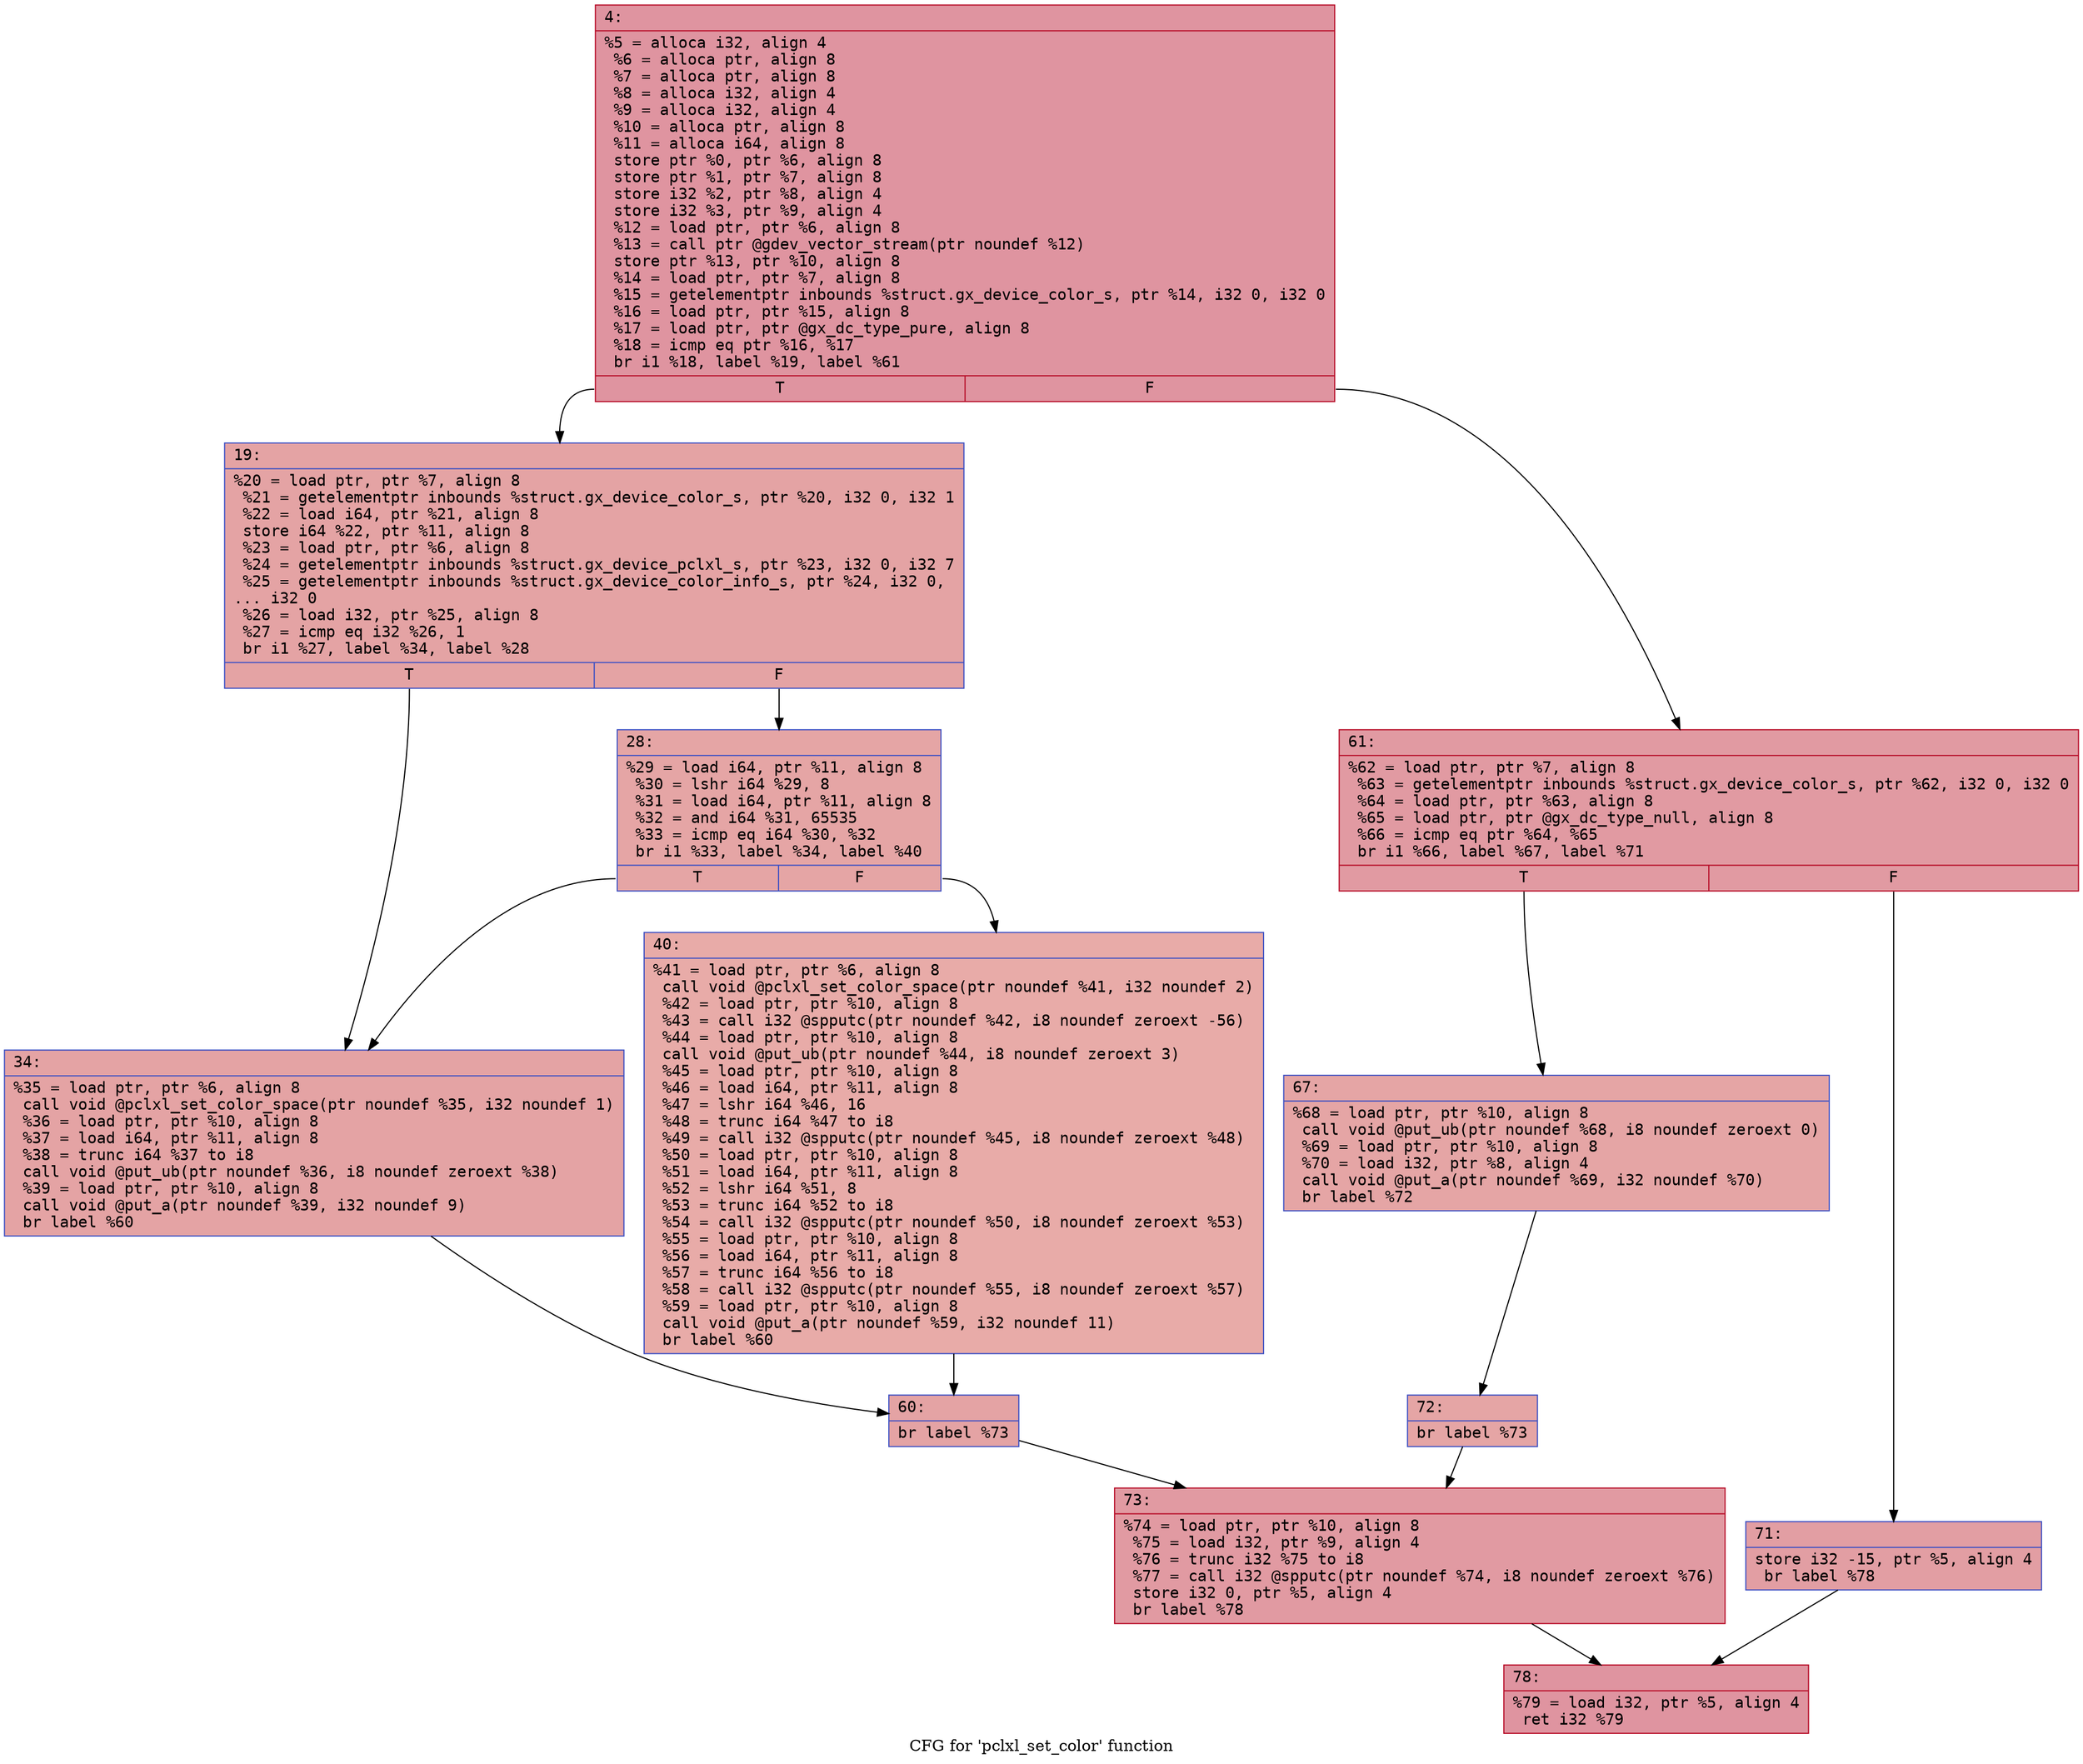 digraph "CFG for 'pclxl_set_color' function" {
	label="CFG for 'pclxl_set_color' function";

	Node0x600003ba22b0 [shape=record,color="#b70d28ff", style=filled, fillcolor="#b70d2870" fontname="Courier",label="{4:\l|  %5 = alloca i32, align 4\l  %6 = alloca ptr, align 8\l  %7 = alloca ptr, align 8\l  %8 = alloca i32, align 4\l  %9 = alloca i32, align 4\l  %10 = alloca ptr, align 8\l  %11 = alloca i64, align 8\l  store ptr %0, ptr %6, align 8\l  store ptr %1, ptr %7, align 8\l  store i32 %2, ptr %8, align 4\l  store i32 %3, ptr %9, align 4\l  %12 = load ptr, ptr %6, align 8\l  %13 = call ptr @gdev_vector_stream(ptr noundef %12)\l  store ptr %13, ptr %10, align 8\l  %14 = load ptr, ptr %7, align 8\l  %15 = getelementptr inbounds %struct.gx_device_color_s, ptr %14, i32 0, i32 0\l  %16 = load ptr, ptr %15, align 8\l  %17 = load ptr, ptr @gx_dc_type_pure, align 8\l  %18 = icmp eq ptr %16, %17\l  br i1 %18, label %19, label %61\l|{<s0>T|<s1>F}}"];
	Node0x600003ba22b0:s0 -> Node0x600003ba2350[tooltip="4 -> 19\nProbability 37.50%" ];
	Node0x600003ba22b0:s1 -> Node0x600003ba24e0[tooltip="4 -> 61\nProbability 62.50%" ];
	Node0x600003ba2350 [shape=record,color="#3d50c3ff", style=filled, fillcolor="#c32e3170" fontname="Courier",label="{19:\l|  %20 = load ptr, ptr %7, align 8\l  %21 = getelementptr inbounds %struct.gx_device_color_s, ptr %20, i32 0, i32 1\l  %22 = load i64, ptr %21, align 8\l  store i64 %22, ptr %11, align 8\l  %23 = load ptr, ptr %6, align 8\l  %24 = getelementptr inbounds %struct.gx_device_pclxl_s, ptr %23, i32 0, i32 7\l  %25 = getelementptr inbounds %struct.gx_device_color_info_s, ptr %24, i32 0,\l... i32 0\l  %26 = load i32, ptr %25, align 8\l  %27 = icmp eq i32 %26, 1\l  br i1 %27, label %34, label %28\l|{<s0>T|<s1>F}}"];
	Node0x600003ba2350:s0 -> Node0x600003ba23f0[tooltip="19 -> 34\nProbability 50.00%" ];
	Node0x600003ba2350:s1 -> Node0x600003ba23a0[tooltip="19 -> 28\nProbability 50.00%" ];
	Node0x600003ba23a0 [shape=record,color="#3d50c3ff", style=filled, fillcolor="#c5333470" fontname="Courier",label="{28:\l|  %29 = load i64, ptr %11, align 8\l  %30 = lshr i64 %29, 8\l  %31 = load i64, ptr %11, align 8\l  %32 = and i64 %31, 65535\l  %33 = icmp eq i64 %30, %32\l  br i1 %33, label %34, label %40\l|{<s0>T|<s1>F}}"];
	Node0x600003ba23a0:s0 -> Node0x600003ba23f0[tooltip="28 -> 34\nProbability 50.00%" ];
	Node0x600003ba23a0:s1 -> Node0x600003ba2440[tooltip="28 -> 40\nProbability 50.00%" ];
	Node0x600003ba23f0 [shape=record,color="#3d50c3ff", style=filled, fillcolor="#c32e3170" fontname="Courier",label="{34:\l|  %35 = load ptr, ptr %6, align 8\l  call void @pclxl_set_color_space(ptr noundef %35, i32 noundef 1)\l  %36 = load ptr, ptr %10, align 8\l  %37 = load i64, ptr %11, align 8\l  %38 = trunc i64 %37 to i8\l  call void @put_ub(ptr noundef %36, i8 noundef zeroext %38)\l  %39 = load ptr, ptr %10, align 8\l  call void @put_a(ptr noundef %39, i32 noundef 9)\l  br label %60\l}"];
	Node0x600003ba23f0 -> Node0x600003ba2490[tooltip="34 -> 60\nProbability 100.00%" ];
	Node0x600003ba2440 [shape=record,color="#3d50c3ff", style=filled, fillcolor="#cc403a70" fontname="Courier",label="{40:\l|  %41 = load ptr, ptr %6, align 8\l  call void @pclxl_set_color_space(ptr noundef %41, i32 noundef 2)\l  %42 = load ptr, ptr %10, align 8\l  %43 = call i32 @spputc(ptr noundef %42, i8 noundef zeroext -56)\l  %44 = load ptr, ptr %10, align 8\l  call void @put_ub(ptr noundef %44, i8 noundef zeroext 3)\l  %45 = load ptr, ptr %10, align 8\l  %46 = load i64, ptr %11, align 8\l  %47 = lshr i64 %46, 16\l  %48 = trunc i64 %47 to i8\l  %49 = call i32 @spputc(ptr noundef %45, i8 noundef zeroext %48)\l  %50 = load ptr, ptr %10, align 8\l  %51 = load i64, ptr %11, align 8\l  %52 = lshr i64 %51, 8\l  %53 = trunc i64 %52 to i8\l  %54 = call i32 @spputc(ptr noundef %50, i8 noundef zeroext %53)\l  %55 = load ptr, ptr %10, align 8\l  %56 = load i64, ptr %11, align 8\l  %57 = trunc i64 %56 to i8\l  %58 = call i32 @spputc(ptr noundef %55, i8 noundef zeroext %57)\l  %59 = load ptr, ptr %10, align 8\l  call void @put_a(ptr noundef %59, i32 noundef 11)\l  br label %60\l}"];
	Node0x600003ba2440 -> Node0x600003ba2490[tooltip="40 -> 60\nProbability 100.00%" ];
	Node0x600003ba2490 [shape=record,color="#3d50c3ff", style=filled, fillcolor="#c32e3170" fontname="Courier",label="{60:\l|  br label %73\l}"];
	Node0x600003ba2490 -> Node0x600003ba2620[tooltip="60 -> 73\nProbability 100.00%" ];
	Node0x600003ba24e0 [shape=record,color="#b70d28ff", style=filled, fillcolor="#bb1b2c70" fontname="Courier",label="{61:\l|  %62 = load ptr, ptr %7, align 8\l  %63 = getelementptr inbounds %struct.gx_device_color_s, ptr %62, i32 0, i32 0\l  %64 = load ptr, ptr %63, align 8\l  %65 = load ptr, ptr @gx_dc_type_null, align 8\l  %66 = icmp eq ptr %64, %65\l  br i1 %66, label %67, label %71\l|{<s0>T|<s1>F}}"];
	Node0x600003ba24e0:s0 -> Node0x600003ba2530[tooltip="61 -> 67\nProbability 37.50%" ];
	Node0x600003ba24e0:s1 -> Node0x600003ba2580[tooltip="61 -> 71\nProbability 62.50%" ];
	Node0x600003ba2530 [shape=record,color="#3d50c3ff", style=filled, fillcolor="#c5333470" fontname="Courier",label="{67:\l|  %68 = load ptr, ptr %10, align 8\l  call void @put_ub(ptr noundef %68, i8 noundef zeroext 0)\l  %69 = load ptr, ptr %10, align 8\l  %70 = load i32, ptr %8, align 4\l  call void @put_a(ptr noundef %69, i32 noundef %70)\l  br label %72\l}"];
	Node0x600003ba2530 -> Node0x600003ba25d0[tooltip="67 -> 72\nProbability 100.00%" ];
	Node0x600003ba2580 [shape=record,color="#3d50c3ff", style=filled, fillcolor="#be242e70" fontname="Courier",label="{71:\l|  store i32 -15, ptr %5, align 4\l  br label %78\l}"];
	Node0x600003ba2580 -> Node0x600003ba2670[tooltip="71 -> 78\nProbability 100.00%" ];
	Node0x600003ba25d0 [shape=record,color="#3d50c3ff", style=filled, fillcolor="#c5333470" fontname="Courier",label="{72:\l|  br label %73\l}"];
	Node0x600003ba25d0 -> Node0x600003ba2620[tooltip="72 -> 73\nProbability 100.00%" ];
	Node0x600003ba2620 [shape=record,color="#b70d28ff", style=filled, fillcolor="#bb1b2c70" fontname="Courier",label="{73:\l|  %74 = load ptr, ptr %10, align 8\l  %75 = load i32, ptr %9, align 4\l  %76 = trunc i32 %75 to i8\l  %77 = call i32 @spputc(ptr noundef %74, i8 noundef zeroext %76)\l  store i32 0, ptr %5, align 4\l  br label %78\l}"];
	Node0x600003ba2620 -> Node0x600003ba2670[tooltip="73 -> 78\nProbability 100.00%" ];
	Node0x600003ba2670 [shape=record,color="#b70d28ff", style=filled, fillcolor="#b70d2870" fontname="Courier",label="{78:\l|  %79 = load i32, ptr %5, align 4\l  ret i32 %79\l}"];
}

